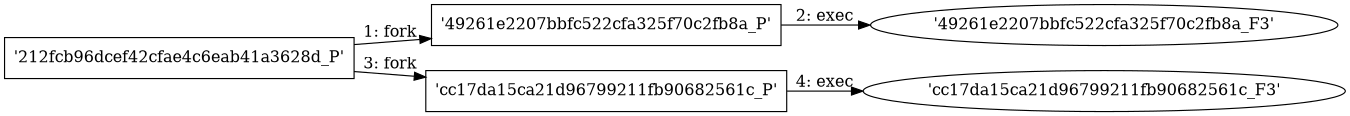 digraph "D:\Learning\Paper\apt\基于CTI的攻击预警\Dataset\攻击图\ASGfromALLCTI\Blocklist.rules, ClamAV, and Data Mining.dot" {
rankdir="LR"
size="9"
fixedsize="false"
splines="true"
nodesep=0.3
ranksep=0
fontsize=10
overlap="scalexy"
engine= "neato"
	"'212fcb96dcef42cfae4c6eab41a3628d_P'" [node_type=Process shape=box]
	"'49261e2207bbfc522cfa325f70c2fb8a_P'" [node_type=Process shape=box]
	"'212fcb96dcef42cfae4c6eab41a3628d_P'" -> "'49261e2207bbfc522cfa325f70c2fb8a_P'" [label="1: fork"]
	"'49261e2207bbfc522cfa325f70c2fb8a_P'" [node_type=Process shape=box]
	"'49261e2207bbfc522cfa325f70c2fb8a_F3'" [node_type=File shape=ellipse]
	"'49261e2207bbfc522cfa325f70c2fb8a_P'" -> "'49261e2207bbfc522cfa325f70c2fb8a_F3'" [label="2: exec"]
	"'212fcb96dcef42cfae4c6eab41a3628d_P'" [node_type=Process shape=box]
	"'cc17da15ca21d96799211fb90682561c_P'" [node_type=Process shape=box]
	"'212fcb96dcef42cfae4c6eab41a3628d_P'" -> "'cc17da15ca21d96799211fb90682561c_P'" [label="3: fork"]
	"'cc17da15ca21d96799211fb90682561c_P'" [node_type=Process shape=box]
	"'cc17da15ca21d96799211fb90682561c_F3'" [node_type=File shape=ellipse]
	"'cc17da15ca21d96799211fb90682561c_P'" -> "'cc17da15ca21d96799211fb90682561c_F3'" [label="4: exec"]
}
